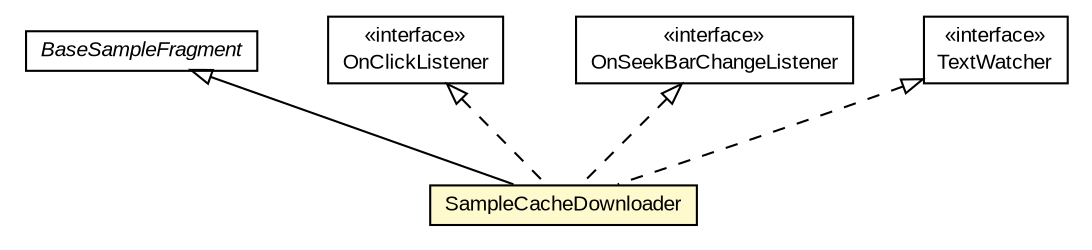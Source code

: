 #!/usr/local/bin/dot
#
# Class diagram 
# Generated by UMLGraph version R5_6-24-gf6e263 (http://www.umlgraph.org/)
#

digraph G {
	edge [fontname="arial",fontsize=10,labelfontname="arial",labelfontsize=10];
	node [fontname="arial",fontsize=10,shape=plaintext];
	nodesep=0.25;
	ranksep=0.5;
	// org.osmdroid.samplefragments.BaseSampleFragment
	c34999 [label=<<table title="org.osmdroid.samplefragments.BaseSampleFragment" border="0" cellborder="1" cellspacing="0" cellpadding="2" port="p" href="../BaseSampleFragment.html">
		<tr><td><table border="0" cellspacing="0" cellpadding="1">
<tr><td align="center" balign="center"><font face="arial italic"> BaseSampleFragment </font></td></tr>
		</table></td></tr>
		</table>>, URL="../BaseSampleFragment.html", fontname="arial", fontcolor="black", fontsize=10.0];
	// org.osmdroid.samplefragments.cache.SampleCacheDownloader
	c35006 [label=<<table title="org.osmdroid.samplefragments.cache.SampleCacheDownloader" border="0" cellborder="1" cellspacing="0" cellpadding="2" port="p" bgcolor="lemonChiffon" href="./SampleCacheDownloader.html">
		<tr><td><table border="0" cellspacing="0" cellpadding="1">
<tr><td align="center" balign="center"> SampleCacheDownloader </td></tr>
		</table></td></tr>
		</table>>, URL="./SampleCacheDownloader.html", fontname="arial", fontcolor="black", fontsize=10.0];
	//org.osmdroid.samplefragments.cache.SampleCacheDownloader extends org.osmdroid.samplefragments.BaseSampleFragment
	c34999:p -> c35006:p [dir=back,arrowtail=empty];
	//org.osmdroid.samplefragments.cache.SampleCacheDownloader implements android.view.View.OnClickListener
	c35154:p -> c35006:p [dir=back,arrowtail=empty,style=dashed];
	//org.osmdroid.samplefragments.cache.SampleCacheDownloader implements android.widget.SeekBar.OnSeekBarChangeListener
	c35155:p -> c35006:p [dir=back,arrowtail=empty,style=dashed];
	//org.osmdroid.samplefragments.cache.SampleCacheDownloader implements android.text.TextWatcher
	c35156:p -> c35006:p [dir=back,arrowtail=empty,style=dashed];
	// android.widget.SeekBar.OnSeekBarChangeListener
	c35155 [label=<<table title="android.widget.SeekBar.OnSeekBarChangeListener" border="0" cellborder="1" cellspacing="0" cellpadding="2" port="p" href="http://java.sun.com/j2se/1.4.2/docs/api/android/widget/SeekBar/OnSeekBarChangeListener.html">
		<tr><td><table border="0" cellspacing="0" cellpadding="1">
<tr><td align="center" balign="center"> &#171;interface&#187; </td></tr>
<tr><td align="center" balign="center"> OnSeekBarChangeListener </td></tr>
		</table></td></tr>
		</table>>, URL="http://java.sun.com/j2se/1.4.2/docs/api/android/widget/SeekBar/OnSeekBarChangeListener.html", fontname="arial", fontcolor="black", fontsize=10.0];
	// android.text.TextWatcher
	c35156 [label=<<table title="android.text.TextWatcher" border="0" cellborder="1" cellspacing="0" cellpadding="2" port="p" href="http://java.sun.com/j2se/1.4.2/docs/api/android/text/TextWatcher.html">
		<tr><td><table border="0" cellspacing="0" cellpadding="1">
<tr><td align="center" balign="center"> &#171;interface&#187; </td></tr>
<tr><td align="center" balign="center"> TextWatcher </td></tr>
		</table></td></tr>
		</table>>, URL="http://java.sun.com/j2se/1.4.2/docs/api/android/text/TextWatcher.html", fontname="arial", fontcolor="black", fontsize=10.0];
	// android.view.View.OnClickListener
	c35154 [label=<<table title="android.view.View.OnClickListener" border="0" cellborder="1" cellspacing="0" cellpadding="2" port="p" href="http://java.sun.com/j2se/1.4.2/docs/api/android/view/View/OnClickListener.html">
		<tr><td><table border="0" cellspacing="0" cellpadding="1">
<tr><td align="center" balign="center"> &#171;interface&#187; </td></tr>
<tr><td align="center" balign="center"> OnClickListener </td></tr>
		</table></td></tr>
		</table>>, URL="http://java.sun.com/j2se/1.4.2/docs/api/android/view/View/OnClickListener.html", fontname="arial", fontcolor="black", fontsize=10.0];
}

